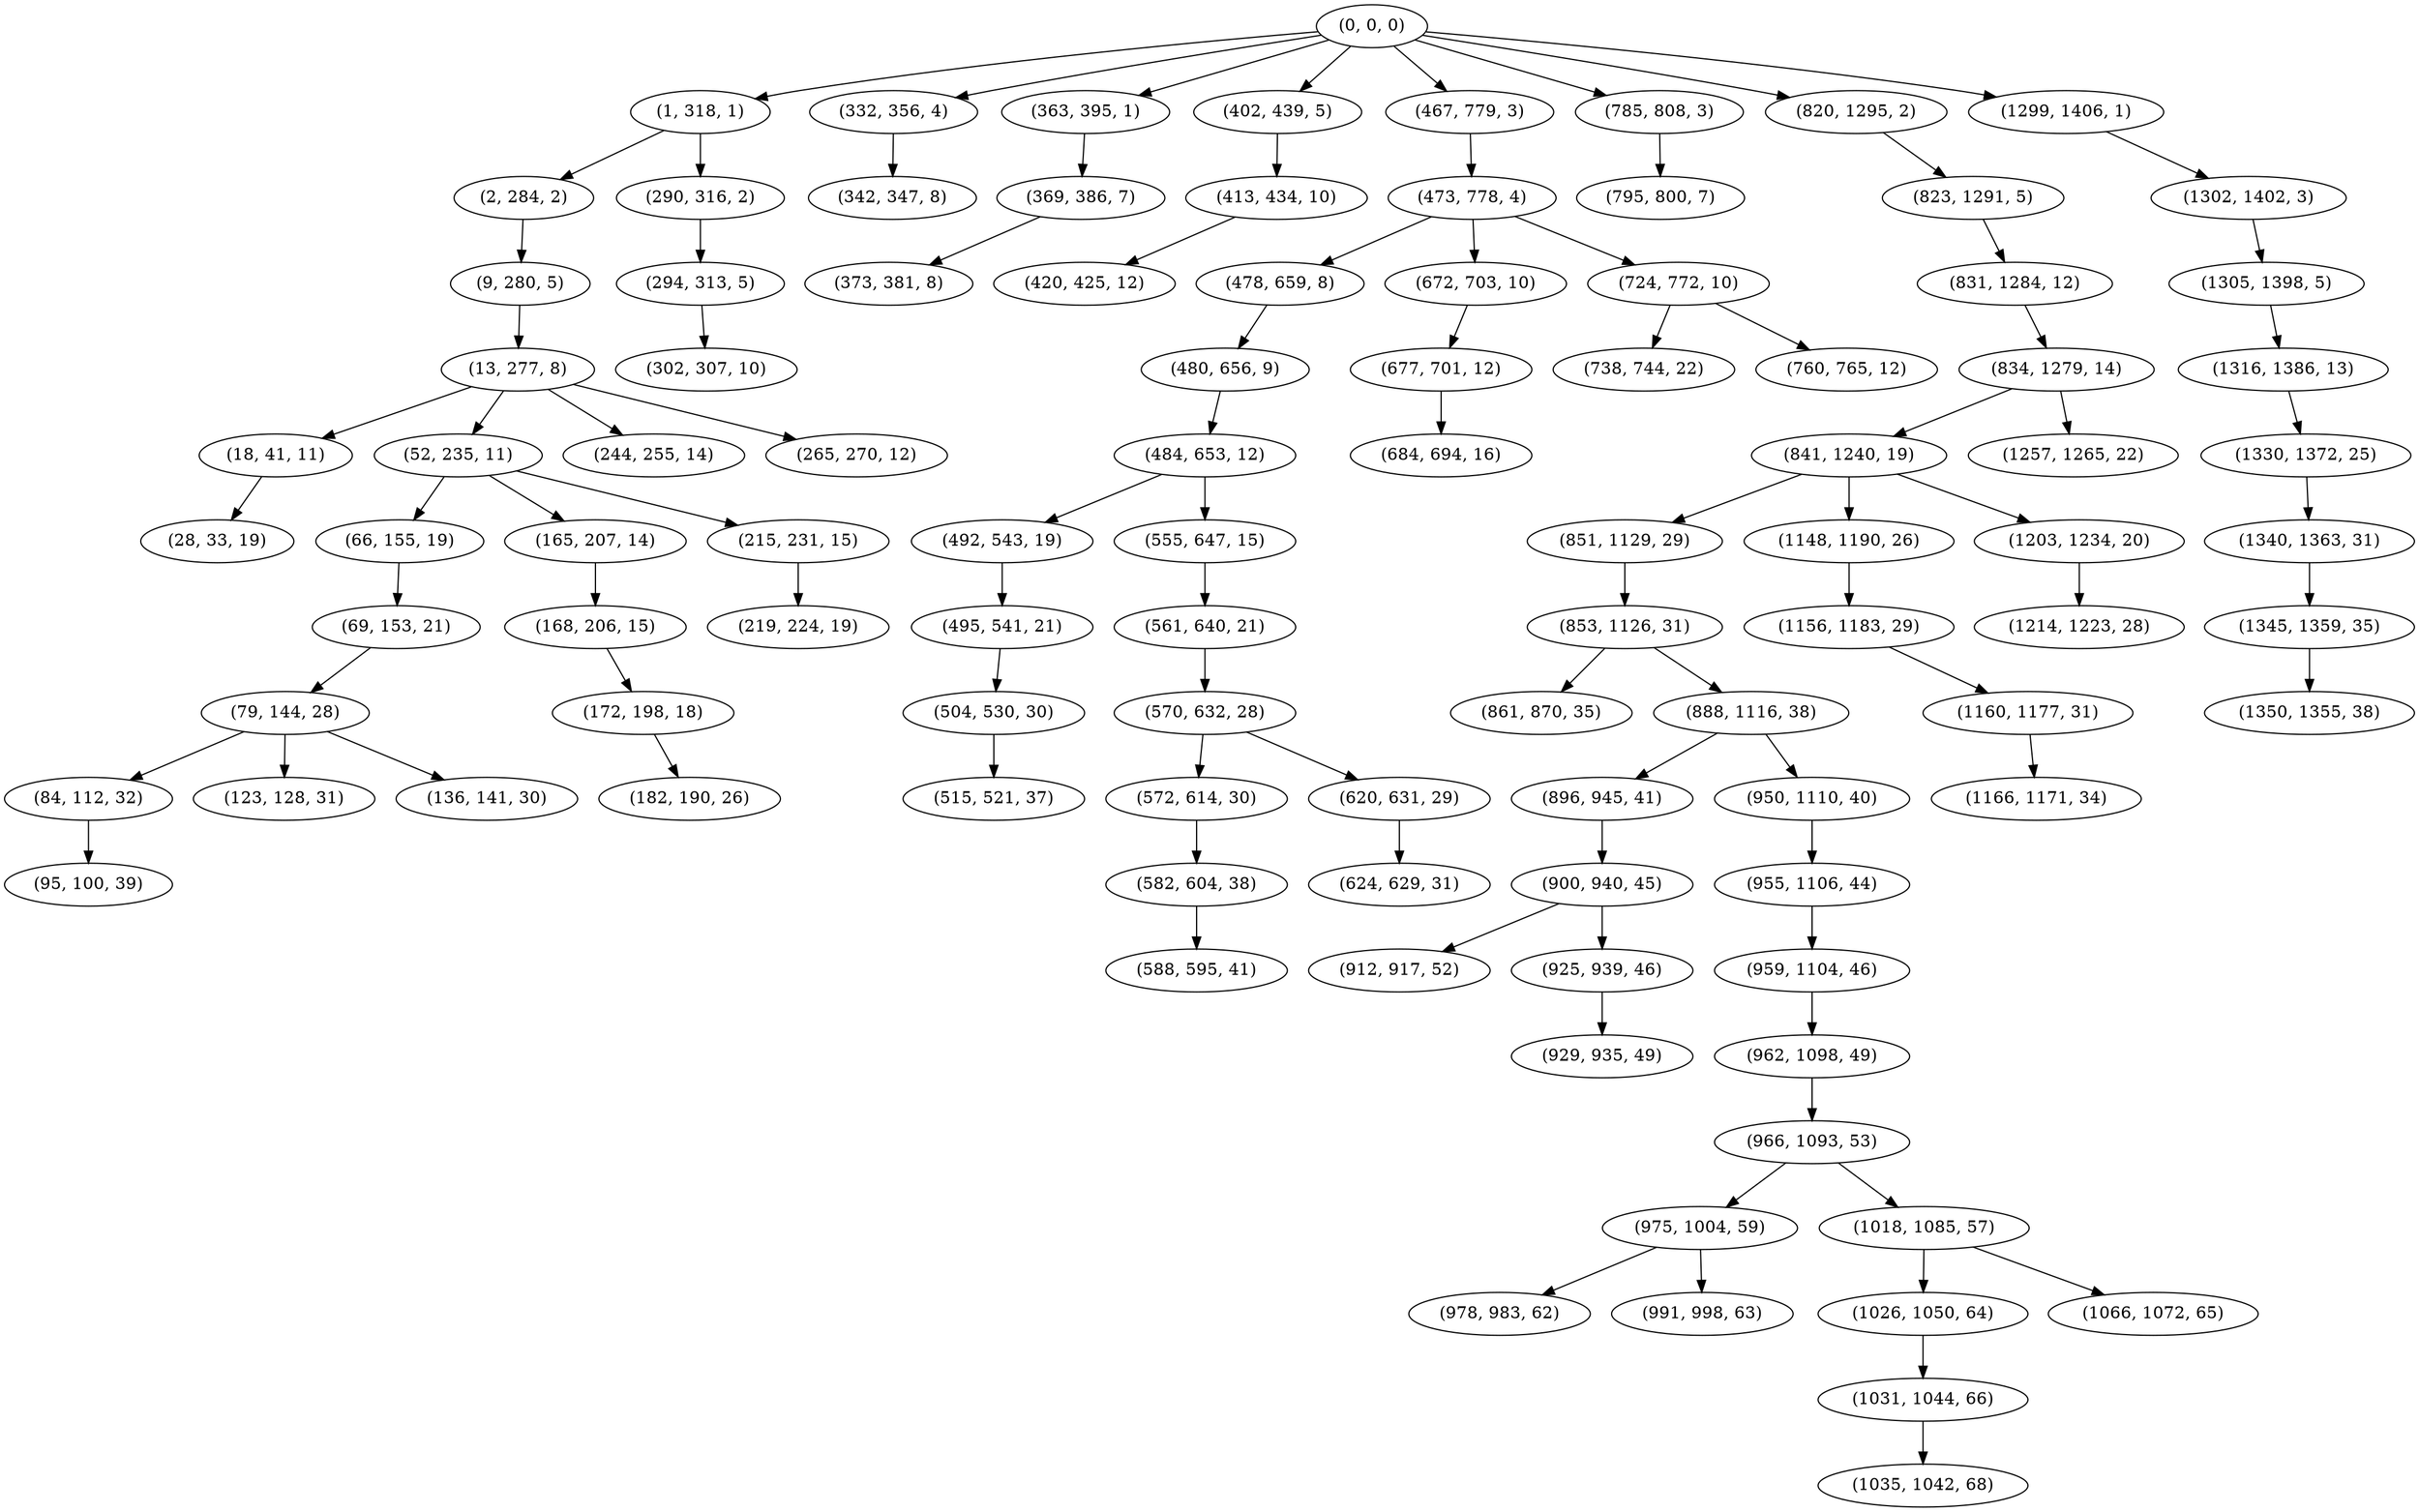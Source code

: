 digraph tree {
    "(0, 0, 0)";
    "(1, 318, 1)";
    "(2, 284, 2)";
    "(9, 280, 5)";
    "(13, 277, 8)";
    "(18, 41, 11)";
    "(28, 33, 19)";
    "(52, 235, 11)";
    "(66, 155, 19)";
    "(69, 153, 21)";
    "(79, 144, 28)";
    "(84, 112, 32)";
    "(95, 100, 39)";
    "(123, 128, 31)";
    "(136, 141, 30)";
    "(165, 207, 14)";
    "(168, 206, 15)";
    "(172, 198, 18)";
    "(182, 190, 26)";
    "(215, 231, 15)";
    "(219, 224, 19)";
    "(244, 255, 14)";
    "(265, 270, 12)";
    "(290, 316, 2)";
    "(294, 313, 5)";
    "(302, 307, 10)";
    "(332, 356, 4)";
    "(342, 347, 8)";
    "(363, 395, 1)";
    "(369, 386, 7)";
    "(373, 381, 8)";
    "(402, 439, 5)";
    "(413, 434, 10)";
    "(420, 425, 12)";
    "(467, 779, 3)";
    "(473, 778, 4)";
    "(478, 659, 8)";
    "(480, 656, 9)";
    "(484, 653, 12)";
    "(492, 543, 19)";
    "(495, 541, 21)";
    "(504, 530, 30)";
    "(515, 521, 37)";
    "(555, 647, 15)";
    "(561, 640, 21)";
    "(570, 632, 28)";
    "(572, 614, 30)";
    "(582, 604, 38)";
    "(588, 595, 41)";
    "(620, 631, 29)";
    "(624, 629, 31)";
    "(672, 703, 10)";
    "(677, 701, 12)";
    "(684, 694, 16)";
    "(724, 772, 10)";
    "(738, 744, 22)";
    "(760, 765, 12)";
    "(785, 808, 3)";
    "(795, 800, 7)";
    "(820, 1295, 2)";
    "(823, 1291, 5)";
    "(831, 1284, 12)";
    "(834, 1279, 14)";
    "(841, 1240, 19)";
    "(851, 1129, 29)";
    "(853, 1126, 31)";
    "(861, 870, 35)";
    "(888, 1116, 38)";
    "(896, 945, 41)";
    "(900, 940, 45)";
    "(912, 917, 52)";
    "(925, 939, 46)";
    "(929, 935, 49)";
    "(950, 1110, 40)";
    "(955, 1106, 44)";
    "(959, 1104, 46)";
    "(962, 1098, 49)";
    "(966, 1093, 53)";
    "(975, 1004, 59)";
    "(978, 983, 62)";
    "(991, 998, 63)";
    "(1018, 1085, 57)";
    "(1026, 1050, 64)";
    "(1031, 1044, 66)";
    "(1035, 1042, 68)";
    "(1066, 1072, 65)";
    "(1148, 1190, 26)";
    "(1156, 1183, 29)";
    "(1160, 1177, 31)";
    "(1166, 1171, 34)";
    "(1203, 1234, 20)";
    "(1214, 1223, 28)";
    "(1257, 1265, 22)";
    "(1299, 1406, 1)";
    "(1302, 1402, 3)";
    "(1305, 1398, 5)";
    "(1316, 1386, 13)";
    "(1330, 1372, 25)";
    "(1340, 1363, 31)";
    "(1345, 1359, 35)";
    "(1350, 1355, 38)";
    "(0, 0, 0)" -> "(1, 318, 1)";
    "(0, 0, 0)" -> "(332, 356, 4)";
    "(0, 0, 0)" -> "(363, 395, 1)";
    "(0, 0, 0)" -> "(402, 439, 5)";
    "(0, 0, 0)" -> "(467, 779, 3)";
    "(0, 0, 0)" -> "(785, 808, 3)";
    "(0, 0, 0)" -> "(820, 1295, 2)";
    "(0, 0, 0)" -> "(1299, 1406, 1)";
    "(1, 318, 1)" -> "(2, 284, 2)";
    "(1, 318, 1)" -> "(290, 316, 2)";
    "(2, 284, 2)" -> "(9, 280, 5)";
    "(9, 280, 5)" -> "(13, 277, 8)";
    "(13, 277, 8)" -> "(18, 41, 11)";
    "(13, 277, 8)" -> "(52, 235, 11)";
    "(13, 277, 8)" -> "(244, 255, 14)";
    "(13, 277, 8)" -> "(265, 270, 12)";
    "(18, 41, 11)" -> "(28, 33, 19)";
    "(52, 235, 11)" -> "(66, 155, 19)";
    "(52, 235, 11)" -> "(165, 207, 14)";
    "(52, 235, 11)" -> "(215, 231, 15)";
    "(66, 155, 19)" -> "(69, 153, 21)";
    "(69, 153, 21)" -> "(79, 144, 28)";
    "(79, 144, 28)" -> "(84, 112, 32)";
    "(79, 144, 28)" -> "(123, 128, 31)";
    "(79, 144, 28)" -> "(136, 141, 30)";
    "(84, 112, 32)" -> "(95, 100, 39)";
    "(165, 207, 14)" -> "(168, 206, 15)";
    "(168, 206, 15)" -> "(172, 198, 18)";
    "(172, 198, 18)" -> "(182, 190, 26)";
    "(215, 231, 15)" -> "(219, 224, 19)";
    "(290, 316, 2)" -> "(294, 313, 5)";
    "(294, 313, 5)" -> "(302, 307, 10)";
    "(332, 356, 4)" -> "(342, 347, 8)";
    "(363, 395, 1)" -> "(369, 386, 7)";
    "(369, 386, 7)" -> "(373, 381, 8)";
    "(402, 439, 5)" -> "(413, 434, 10)";
    "(413, 434, 10)" -> "(420, 425, 12)";
    "(467, 779, 3)" -> "(473, 778, 4)";
    "(473, 778, 4)" -> "(478, 659, 8)";
    "(473, 778, 4)" -> "(672, 703, 10)";
    "(473, 778, 4)" -> "(724, 772, 10)";
    "(478, 659, 8)" -> "(480, 656, 9)";
    "(480, 656, 9)" -> "(484, 653, 12)";
    "(484, 653, 12)" -> "(492, 543, 19)";
    "(484, 653, 12)" -> "(555, 647, 15)";
    "(492, 543, 19)" -> "(495, 541, 21)";
    "(495, 541, 21)" -> "(504, 530, 30)";
    "(504, 530, 30)" -> "(515, 521, 37)";
    "(555, 647, 15)" -> "(561, 640, 21)";
    "(561, 640, 21)" -> "(570, 632, 28)";
    "(570, 632, 28)" -> "(572, 614, 30)";
    "(570, 632, 28)" -> "(620, 631, 29)";
    "(572, 614, 30)" -> "(582, 604, 38)";
    "(582, 604, 38)" -> "(588, 595, 41)";
    "(620, 631, 29)" -> "(624, 629, 31)";
    "(672, 703, 10)" -> "(677, 701, 12)";
    "(677, 701, 12)" -> "(684, 694, 16)";
    "(724, 772, 10)" -> "(738, 744, 22)";
    "(724, 772, 10)" -> "(760, 765, 12)";
    "(785, 808, 3)" -> "(795, 800, 7)";
    "(820, 1295, 2)" -> "(823, 1291, 5)";
    "(823, 1291, 5)" -> "(831, 1284, 12)";
    "(831, 1284, 12)" -> "(834, 1279, 14)";
    "(834, 1279, 14)" -> "(841, 1240, 19)";
    "(834, 1279, 14)" -> "(1257, 1265, 22)";
    "(841, 1240, 19)" -> "(851, 1129, 29)";
    "(841, 1240, 19)" -> "(1148, 1190, 26)";
    "(841, 1240, 19)" -> "(1203, 1234, 20)";
    "(851, 1129, 29)" -> "(853, 1126, 31)";
    "(853, 1126, 31)" -> "(861, 870, 35)";
    "(853, 1126, 31)" -> "(888, 1116, 38)";
    "(888, 1116, 38)" -> "(896, 945, 41)";
    "(888, 1116, 38)" -> "(950, 1110, 40)";
    "(896, 945, 41)" -> "(900, 940, 45)";
    "(900, 940, 45)" -> "(912, 917, 52)";
    "(900, 940, 45)" -> "(925, 939, 46)";
    "(925, 939, 46)" -> "(929, 935, 49)";
    "(950, 1110, 40)" -> "(955, 1106, 44)";
    "(955, 1106, 44)" -> "(959, 1104, 46)";
    "(959, 1104, 46)" -> "(962, 1098, 49)";
    "(962, 1098, 49)" -> "(966, 1093, 53)";
    "(966, 1093, 53)" -> "(975, 1004, 59)";
    "(966, 1093, 53)" -> "(1018, 1085, 57)";
    "(975, 1004, 59)" -> "(978, 983, 62)";
    "(975, 1004, 59)" -> "(991, 998, 63)";
    "(1018, 1085, 57)" -> "(1026, 1050, 64)";
    "(1018, 1085, 57)" -> "(1066, 1072, 65)";
    "(1026, 1050, 64)" -> "(1031, 1044, 66)";
    "(1031, 1044, 66)" -> "(1035, 1042, 68)";
    "(1148, 1190, 26)" -> "(1156, 1183, 29)";
    "(1156, 1183, 29)" -> "(1160, 1177, 31)";
    "(1160, 1177, 31)" -> "(1166, 1171, 34)";
    "(1203, 1234, 20)" -> "(1214, 1223, 28)";
    "(1299, 1406, 1)" -> "(1302, 1402, 3)";
    "(1302, 1402, 3)" -> "(1305, 1398, 5)";
    "(1305, 1398, 5)" -> "(1316, 1386, 13)";
    "(1316, 1386, 13)" -> "(1330, 1372, 25)";
    "(1330, 1372, 25)" -> "(1340, 1363, 31)";
    "(1340, 1363, 31)" -> "(1345, 1359, 35)";
    "(1345, 1359, 35)" -> "(1350, 1355, 38)";
}
